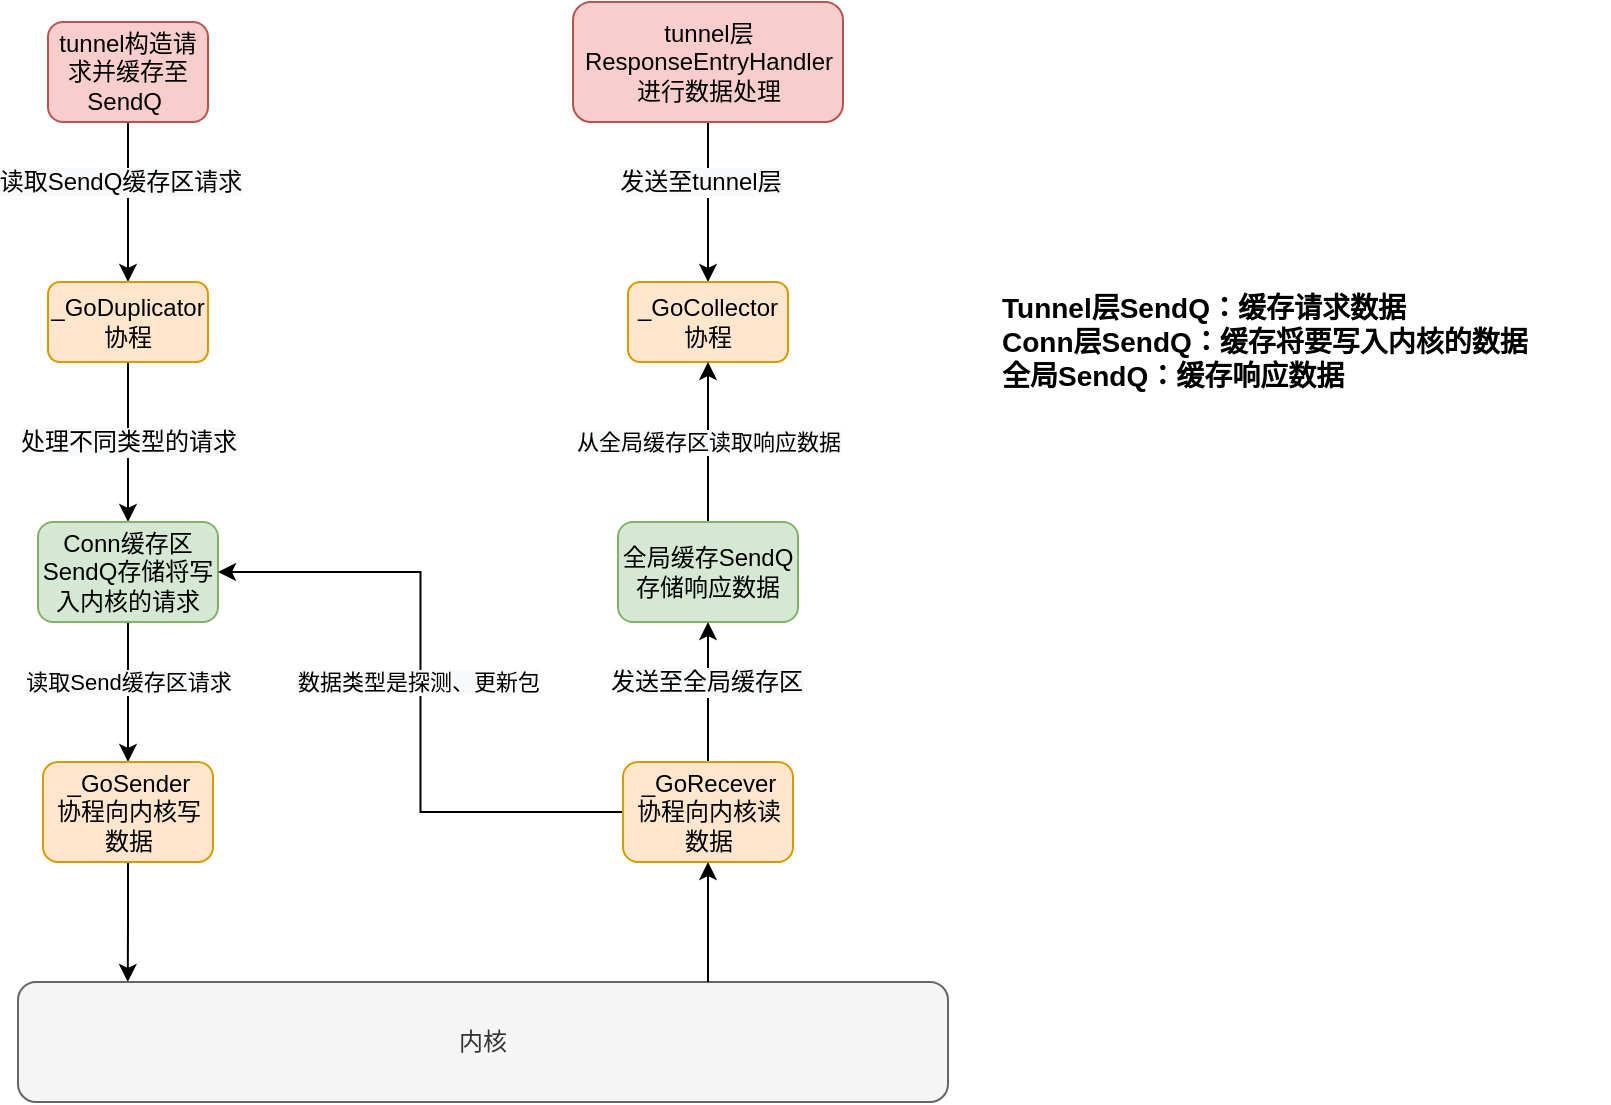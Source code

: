 <mxfile version="18.0.7" type="device"><diagram id="y2QeUkzIWE-mifZEmsNy" name="第 1 页"><mxGraphModel dx="1422" dy="846" grid="1" gridSize="10" guides="1" tooltips="1" connect="1" arrows="1" fold="1" page="1" pageScale="1" pageWidth="827" pageHeight="1169" math="0" shadow="0"><root><mxCell id="0"/><mxCell id="1" parent="0"/><mxCell id="FvxUVwIQxb9l_x9bhzl6-4" value="" style="edgeStyle=orthogonalEdgeStyle;rounded=0;orthogonalLoop=1;jettySize=auto;html=1;entryX=0.5;entryY=0;entryDx=0;entryDy=0;" edge="1" parent="1" source="FvxUVwIQxb9l_x9bhzl6-1" target="FvxUVwIQxb9l_x9bhzl6-5"><mxGeometry relative="1" as="geometry"><mxPoint x="205" y="440" as="targetPoint"/></mxGeometry></mxCell><mxCell id="FvxUVwIQxb9l_x9bhzl6-9" value="&lt;span style=&quot;font-size: 12px; background-color: rgb(248, 249, 250);&quot;&gt;读取SendQ缓存区请求&lt;/span&gt;" style="edgeLabel;html=1;align=center;verticalAlign=middle;resizable=0;points=[];" vertex="1" connectable="0" parent="FvxUVwIQxb9l_x9bhzl6-4"><mxGeometry x="-0.25" y="-4" relative="1" as="geometry"><mxPoint as="offset"/></mxGeometry></mxCell><mxCell id="FvxUVwIQxb9l_x9bhzl6-1" value="tunnel构造请求并缓存至SendQ&amp;nbsp;" style="rounded=1;whiteSpace=wrap;html=1;fillColor=#f8cecc;strokeColor=#b85450;" vertex="1" parent="1"><mxGeometry x="165" y="240" width="80" height="50" as="geometry"/></mxCell><mxCell id="FvxUVwIQxb9l_x9bhzl6-12" style="edgeStyle=orthogonalEdgeStyle;rounded=0;orthogonalLoop=1;jettySize=auto;html=1;exitX=0.5;exitY=1;exitDx=0;exitDy=0;entryX=0.5;entryY=0;entryDx=0;entryDy=0;" edge="1" parent="1" source="FvxUVwIQxb9l_x9bhzl6-5" target="FvxUVwIQxb9l_x9bhzl6-8"><mxGeometry relative="1" as="geometry"/></mxCell><mxCell id="FvxUVwIQxb9l_x9bhzl6-5" value="_GoDuplicator&lt;br&gt;协程" style="rounded=1;whiteSpace=wrap;html=1;fillColor=#ffe6cc;strokeColor=#d79b00;" vertex="1" parent="1"><mxGeometry x="165" y="370" width="80" height="40" as="geometry"/></mxCell><mxCell id="FvxUVwIQxb9l_x9bhzl6-16" style="edgeStyle=orthogonalEdgeStyle;rounded=0;orthogonalLoop=1;jettySize=auto;html=1;exitX=0.5;exitY=1;exitDx=0;exitDy=0;entryX=0.5;entryY=0;entryDx=0;entryDy=0;" edge="1" parent="1" source="FvxUVwIQxb9l_x9bhzl6-8" target="FvxUVwIQxb9l_x9bhzl6-17"><mxGeometry relative="1" as="geometry"><mxPoint x="205" y="590" as="targetPoint"/></mxGeometry></mxCell><mxCell id="FvxUVwIQxb9l_x9bhzl6-8" value="Conn缓存区SendQ存储将写入内核的请求" style="rounded=1;whiteSpace=wrap;html=1;fillColor=#d5e8d4;strokeColor=#82b366;" vertex="1" parent="1"><mxGeometry x="160" y="490" width="90" height="50" as="geometry"/></mxCell><mxCell id="FvxUVwIQxb9l_x9bhzl6-15" value="&lt;span style=&quot;font-size: 12px; background-color: rgb(248, 249, 250);&quot;&gt;处理不同类型的请求&lt;/span&gt;" style="edgeLabel;html=1;align=center;verticalAlign=middle;resizable=0;points=[];" vertex="1" connectable="0" parent="1"><mxGeometry x="205" y="450" as="geometry"/></mxCell><mxCell id="FvxUVwIQxb9l_x9bhzl6-22" style="edgeStyle=orthogonalEdgeStyle;rounded=0;orthogonalLoop=1;jettySize=auto;html=1;entryX=0.118;entryY=0;entryDx=0;entryDy=0;entryPerimeter=0;" edge="1" parent="1" source="FvxUVwIQxb9l_x9bhzl6-17" target="FvxUVwIQxb9l_x9bhzl6-21"><mxGeometry relative="1" as="geometry"/></mxCell><mxCell id="FvxUVwIQxb9l_x9bhzl6-17" value="_GoSender&lt;br&gt;协程向内核写数据" style="rounded=1;whiteSpace=wrap;html=1;fillColor=#ffe6cc;strokeColor=#d79b00;" vertex="1" parent="1"><mxGeometry x="162.5" y="610" width="85" height="50" as="geometry"/></mxCell><mxCell id="FvxUVwIQxb9l_x9bhzl6-18" value="&lt;span style=&quot;background-color: rgb(248, 249, 250);&quot;&gt;读取Send缓存区请求&lt;/span&gt;" style="edgeLabel;html=1;align=center;verticalAlign=middle;resizable=0;points=[];" vertex="1" connectable="0" parent="1"><mxGeometry x="205" y="570" as="geometry"/></mxCell><mxCell id="FvxUVwIQxb9l_x9bhzl6-21" value="内核" style="rounded=1;whiteSpace=wrap;html=1;fillColor=#f5f5f5;fontColor=#333333;strokeColor=#666666;" vertex="1" parent="1"><mxGeometry x="150" y="720" width="465" height="60" as="geometry"/></mxCell><mxCell id="FvxUVwIQxb9l_x9bhzl6-33" value="" style="edgeStyle=orthogonalEdgeStyle;rounded=0;orthogonalLoop=1;jettySize=auto;html=1;entryX=0.5;entryY=0;entryDx=0;entryDy=0;" edge="1" parent="1" source="FvxUVwIQxb9l_x9bhzl6-35" target="FvxUVwIQxb9l_x9bhzl6-37"><mxGeometry relative="1" as="geometry"><mxPoint x="495" y="440" as="targetPoint"/></mxGeometry></mxCell><mxCell id="FvxUVwIQxb9l_x9bhzl6-34" value="&lt;span style=&quot;font-size: 12px; background-color: rgb(248, 249, 250);&quot;&gt;发送至tunnel层&lt;/span&gt;" style="edgeLabel;html=1;align=center;verticalAlign=middle;resizable=0;points=[];" vertex="1" connectable="0" parent="FvxUVwIQxb9l_x9bhzl6-33"><mxGeometry x="-0.25" y="-4" relative="1" as="geometry"><mxPoint as="offset"/></mxGeometry></mxCell><mxCell id="FvxUVwIQxb9l_x9bhzl6-35" value="tunnel层ResponseEntryHandler进行数据处理" style="rounded=1;whiteSpace=wrap;html=1;fillColor=#f8cecc;strokeColor=#b85450;" vertex="1" parent="1"><mxGeometry x="427.5" y="230" width="135" height="60" as="geometry"/></mxCell><mxCell id="FvxUVwIQxb9l_x9bhzl6-37" value="_GoCollector&lt;br&gt;协程" style="rounded=1;whiteSpace=wrap;html=1;fillColor=#ffe6cc;strokeColor=#d79b00;" vertex="1" parent="1"><mxGeometry x="455" y="370" width="80" height="40" as="geometry"/></mxCell><mxCell id="FvxUVwIQxb9l_x9bhzl6-48" style="edgeStyle=orthogonalEdgeStyle;rounded=0;orthogonalLoop=1;jettySize=auto;html=1;exitX=0.5;exitY=0;exitDx=0;exitDy=0;entryX=0.5;entryY=1;entryDx=0;entryDy=0;" edge="1" parent="1" source="FvxUVwIQxb9l_x9bhzl6-39" target="FvxUVwIQxb9l_x9bhzl6-37"><mxGeometry relative="1" as="geometry"/></mxCell><mxCell id="FvxUVwIQxb9l_x9bhzl6-39" value="全局缓存SendQ&lt;br&gt;存储响应数据" style="rounded=1;whiteSpace=wrap;html=1;fillColor=#d5e8d4;strokeColor=#82b366;" vertex="1" parent="1"><mxGeometry x="450" y="490" width="90" height="50" as="geometry"/></mxCell><mxCell id="FvxUVwIQxb9l_x9bhzl6-40" value="&lt;span style=&quot;background-color: rgb(248, 249, 250);&quot;&gt;从全局缓存区读取响应数据&lt;/span&gt;" style="edgeLabel;html=1;align=center;verticalAlign=middle;resizable=0;points=[];" vertex="1" connectable="0" parent="1"><mxGeometry x="495" y="450" as="geometry"/></mxCell><mxCell id="FvxUVwIQxb9l_x9bhzl6-45" style="edgeStyle=orthogonalEdgeStyle;rounded=0;orthogonalLoop=1;jettySize=auto;html=1;exitX=0.5;exitY=0;exitDx=0;exitDy=0;entryX=0.5;entryY=1;entryDx=0;entryDy=0;" edge="1" parent="1" source="FvxUVwIQxb9l_x9bhzl6-42" target="FvxUVwIQxb9l_x9bhzl6-39"><mxGeometry relative="1" as="geometry"/></mxCell><mxCell id="FvxUVwIQxb9l_x9bhzl6-46" style="edgeStyle=orthogonalEdgeStyle;rounded=0;orthogonalLoop=1;jettySize=auto;html=1;entryX=1;entryY=0.5;entryDx=0;entryDy=0;" edge="1" parent="1" source="FvxUVwIQxb9l_x9bhzl6-42" target="FvxUVwIQxb9l_x9bhzl6-8"><mxGeometry relative="1" as="geometry"/></mxCell><mxCell id="FvxUVwIQxb9l_x9bhzl6-42" value="_GoRecever&lt;br&gt;协程向内核读数据" style="rounded=1;whiteSpace=wrap;html=1;fillColor=#ffe6cc;strokeColor=#d79b00;" vertex="1" parent="1"><mxGeometry x="452.5" y="610" width="85" height="50" as="geometry"/></mxCell><mxCell id="FvxUVwIQxb9l_x9bhzl6-43" value="&lt;span style=&quot;background-color: rgb(248, 249, 250);&quot;&gt;数据类型是探测、更新包&lt;br&gt;&lt;/span&gt;" style="edgeLabel;html=1;align=center;verticalAlign=middle;resizable=0;points=[];" vertex="1" connectable="0" parent="1"><mxGeometry x="350" y="570" as="geometry"/></mxCell><mxCell id="FvxUVwIQxb9l_x9bhzl6-44" value="" style="endArrow=classic;html=1;rounded=0;entryX=0.5;entryY=1;entryDx=0;entryDy=0;" edge="1" parent="1" target="FvxUVwIQxb9l_x9bhzl6-42"><mxGeometry width="50" height="50" relative="1" as="geometry"><mxPoint x="495" y="720" as="sourcePoint"/><mxPoint x="530" y="670" as="targetPoint"/></mxGeometry></mxCell><mxCell id="FvxUVwIQxb9l_x9bhzl6-49" value="&lt;span style=&quot;font-size: 12px; background-color: rgb(248, 249, 250);&quot;&gt;发送至全局缓存区&lt;/span&gt;" style="edgeLabel;html=1;align=center;verticalAlign=middle;resizable=0;points=[];" vertex="1" connectable="0" parent="1"><mxGeometry x="495" y="582" as="geometry"><mxPoint x="-1" y="-12" as="offset"/></mxGeometry></mxCell><mxCell id="FvxUVwIQxb9l_x9bhzl6-50" value="&lt;b style=&quot;font-size: 14px;&quot;&gt;Tunnel层SendQ：缓存请求数据&lt;br&gt;Conn层SendQ：缓存将要写入内核的数据&lt;br&gt;全局SendQ：缓存响应数据&lt;/b&gt;" style="text;html=1;strokeColor=none;fillColor=none;align=left;verticalAlign=middle;whiteSpace=wrap;rounded=0;" vertex="1" parent="1"><mxGeometry x="640" y="360" width="305" height="80" as="geometry"/></mxCell></root></mxGraphModel></diagram></mxfile>